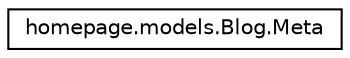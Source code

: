 digraph "Graphical Class Hierarchy"
{
  edge [fontname="Helvetica",fontsize="10",labelfontname="Helvetica",labelfontsize="10"];
  node [fontname="Helvetica",fontsize="10",shape=record];
  rankdir="LR";
  Node0 [label="homepage.models.Blog.Meta",height=0.2,width=0.4,color="black", fillcolor="white", style="filled",URL="$classhomepage_1_1models_1_1Blog_1_1Meta.html"];
}

